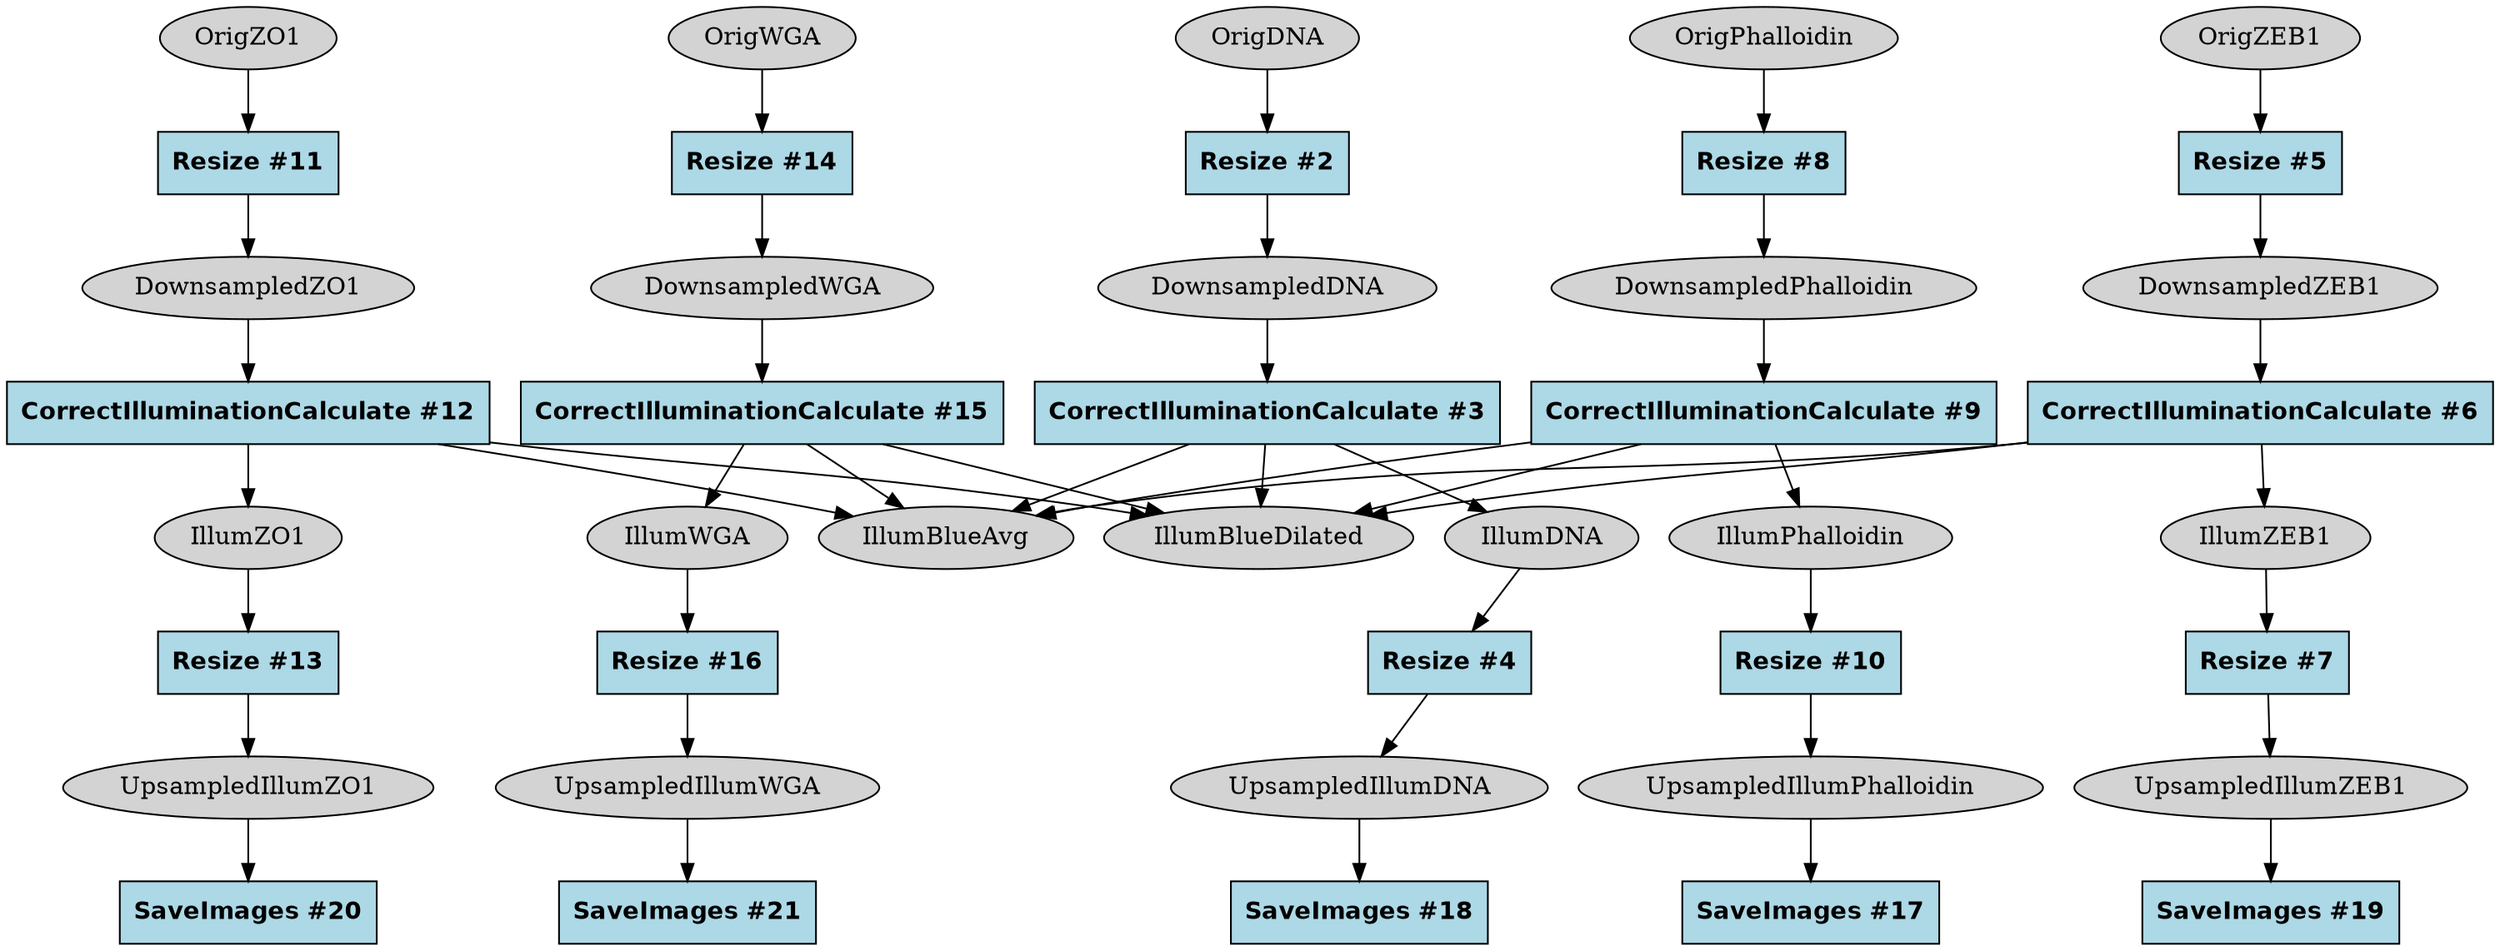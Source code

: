 strict digraph {
CorrectIlluminationCalculate_234e2b9c [type=module, label="CorrectIlluminationCalculate #15", module_name=CorrectIlluminationCalculate, module_num=15, original_num=15, stable_id="CorrectIlluminationCalculate_234e2b9c", enabled=True, shape=box, style=filled, fillcolor=lightblue, fontname="Helvetica-Bold"];
CorrectIlluminationCalculate_3c7c847 [type=module, label="CorrectIlluminationCalculate #12", module_name=CorrectIlluminationCalculate, module_num=12, original_num=12, stable_id="CorrectIlluminationCalculate_3c7c847", enabled=True, shape=box, style=filled, fillcolor=lightblue, fontname="Helvetica-Bold"];
CorrectIlluminationCalculate_6119896 [type=module, label="CorrectIlluminationCalculate #3", module_name=CorrectIlluminationCalculate, module_num=3, original_num=3, stable_id="CorrectIlluminationCalculate_6119896", enabled=True, shape=box, style=filled, fillcolor=lightblue, fontname="Helvetica-Bold"];
CorrectIlluminationCalculate_d8837178 [type=module, label="CorrectIlluminationCalculate #6", module_name=CorrectIlluminationCalculate, module_num=6, original_num=6, stable_id="CorrectIlluminationCalculate_d8837178", enabled=True, shape=box, style=filled, fillcolor=lightblue, fontname="Helvetica-Bold"];
CorrectIlluminationCalculate_ea7f4fef [type=module, label="CorrectIlluminationCalculate #9", module_name=CorrectIlluminationCalculate, module_num=9, original_num=9, stable_id="CorrectIlluminationCalculate_ea7f4fef", enabled=True, shape=box, style=filled, fillcolor=lightblue, fontname="Helvetica-Bold"];
Resize_1dadb23b [type=module, label="Resize #4", module_name=Resize, module_num=4, original_num=4, stable_id="Resize_1dadb23b", enabled=True, shape=box, style=filled, fillcolor=lightblue, fontname="Helvetica-Bold"];
Resize_4d798a06 [type=module, label="Resize #2", module_name=Resize, module_num=2, original_num=2, stable_id="Resize_4d798a06", enabled=True, shape=box, style=filled, fillcolor=lightblue, fontname="Helvetica-Bold"];
Resize_5490337f [type=module, label="Resize #14", module_name=Resize, module_num=14, original_num=14, stable_id="Resize_5490337f", enabled=True, shape=box, style=filled, fillcolor=lightblue, fontname="Helvetica-Bold"];
Resize_58c1521d [type=module, label="Resize #13", module_name=Resize, module_num=13, original_num=13, stable_id="Resize_58c1521d", enabled=True, shape=box, style=filled, fillcolor=lightblue, fontname="Helvetica-Bold"];
Resize_7404477f [type=module, label="Resize #8", module_name=Resize, module_num=8, original_num=8, stable_id="Resize_7404477f", enabled=True, shape=box, style=filled, fillcolor=lightblue, fontname="Helvetica-Bold"];
Resize_78f96317 [type=module, label="Resize #11", module_name=Resize, module_num=11, original_num=11, stable_id="Resize_78f96317", enabled=True, shape=box, style=filled, fillcolor=lightblue, fontname="Helvetica-Bold"];
Resize_9ba1e9cd [type=module, label="Resize #10", module_name=Resize, module_num=10, original_num=10, stable_id="Resize_9ba1e9cd", enabled=True, shape=box, style=filled, fillcolor=lightblue, fontname="Helvetica-Bold"];
Resize_b89aaaaa [type=module, label="Resize #16", module_name=Resize, module_num=16, original_num=16, stable_id="Resize_b89aaaaa", enabled=True, shape=box, style=filled, fillcolor=lightblue, fontname="Helvetica-Bold"];
Resize_dbb913df [type=module, label="Resize #5", module_name=Resize, module_num=5, original_num=5, stable_id="Resize_dbb913df", enabled=True, shape=box, style=filled, fillcolor=lightblue, fontname="Helvetica-Bold"];
Resize_e4782e9f [type=module, label="Resize #7", module_name=Resize, module_num=7, original_num=7, stable_id="Resize_e4782e9f", enabled=True, shape=box, style=filled, fillcolor=lightblue, fontname="Helvetica-Bold"];
SaveImages_48044cd8 [type=module, label="SaveImages #19", module_name=SaveImages, module_num=19, original_num=19, stable_id="SaveImages_48044cd8", enabled=True, shape=box, style=filled, fillcolor=lightblue, fontname="Helvetica-Bold"];
SaveImages_562f404f [type=module, label="SaveImages #17", module_name=SaveImages, module_num=17, original_num=17, stable_id="SaveImages_562f404f", enabled=True, shape=box, style=filled, fillcolor=lightblue, fontname="Helvetica-Bold"];
SaveImages_6120c89b [type=module, label="SaveImages #18", module_name=SaveImages, module_num=18, original_num=18, stable_id="SaveImages_6120c89b", enabled=True, shape=box, style=filled, fillcolor=lightblue, fontname="Helvetica-Bold"];
SaveImages_9e436c61 [type=module, label="SaveImages #21", module_name=SaveImages, module_num=21, original_num=21, stable_id="SaveImages_9e436c61", enabled=True, shape=box, style=filled, fillcolor=lightblue, fontname="Helvetica-Bold"];
SaveImages_a3934e1f [type=module, label="SaveImages #20", module_name=SaveImages, module_num=20, original_num=20, stable_id="SaveImages_a3934e1f", enabled=True, shape=box, style=filled, fillcolor=lightblue, fontname="Helvetica-Bold"];
image__DownsampledDNA [type=image, label=DownsampledDNA, shape=ellipse, style=filled, fillcolor=lightgray];
image__DownsampledPhalloidin [type=image, label=DownsampledPhalloidin, shape=ellipse, style=filled, fillcolor=lightgray];
image__DownsampledWGA [type=image, label=DownsampledWGA, shape=ellipse, style=filled, fillcolor=lightgray];
image__DownsampledZEB1 [type=image, label=DownsampledZEB1, shape=ellipse, style=filled, fillcolor=lightgray];
image__DownsampledZO1 [type=image, label=DownsampledZO1, shape=ellipse, style=filled, fillcolor=lightgray];
image__IllumBlueAvg [type=image, label=IllumBlueAvg, shape=ellipse, style=filled, fillcolor=lightgray];
image__IllumBlueDilated [type=image, label=IllumBlueDilated, shape=ellipse, style=filled, fillcolor=lightgray];
image__IllumDNA [type=image, label=IllumDNA, shape=ellipse, style=filled, fillcolor=lightgray];
image__IllumPhalloidin [type=image, label=IllumPhalloidin, shape=ellipse, style=filled, fillcolor=lightgray];
image__IllumWGA [type=image, label=IllumWGA, shape=ellipse, style=filled, fillcolor=lightgray];
image__IllumZEB1 [type=image, label=IllumZEB1, shape=ellipse, style=filled, fillcolor=lightgray];
image__IllumZO1 [type=image, label=IllumZO1, shape=ellipse, style=filled, fillcolor=lightgray];
image__OrigDNA [type=image, label=OrigDNA, shape=ellipse, style=filled, fillcolor=lightgray];
image__OrigPhalloidin [type=image, label=OrigPhalloidin, shape=ellipse, style=filled, fillcolor=lightgray];
image__OrigWGA [type=image, label=OrigWGA, shape=ellipse, style=filled, fillcolor=lightgray];
image__OrigZEB1 [type=image, label=OrigZEB1, shape=ellipse, style=filled, fillcolor=lightgray];
image__OrigZO1 [type=image, label=OrigZO1, shape=ellipse, style=filled, fillcolor=lightgray];
image__UpsampledIllumDNA [type=image, label=UpsampledIllumDNA, shape=ellipse, style=filled, fillcolor=lightgray];
image__UpsampledIllumPhalloidin [type=image, label=UpsampledIllumPhalloidin, shape=ellipse, style=filled, fillcolor=lightgray];
image__UpsampledIllumWGA [type=image, label=UpsampledIllumWGA, shape=ellipse, style=filled, fillcolor=lightgray];
image__UpsampledIllumZEB1 [type=image, label=UpsampledIllumZEB1, shape=ellipse, style=filled, fillcolor=lightgray];
image__UpsampledIllumZO1 [type=image, label=UpsampledIllumZO1, shape=ellipse, style=filled, fillcolor=lightgray];
CorrectIlluminationCalculate_234e2b9c -> image__IllumBlueAvg [type="image_output"];
CorrectIlluminationCalculate_234e2b9c -> image__IllumBlueDilated [type="image_output"];
CorrectIlluminationCalculate_234e2b9c -> image__IllumWGA [type="image_output"];
CorrectIlluminationCalculate_3c7c847 -> image__IllumBlueAvg [type="image_output"];
CorrectIlluminationCalculate_3c7c847 -> image__IllumBlueDilated [type="image_output"];
CorrectIlluminationCalculate_3c7c847 -> image__IllumZO1 [type="image_output"];
CorrectIlluminationCalculate_6119896 -> image__IllumBlueAvg [type="image_output"];
CorrectIlluminationCalculate_6119896 -> image__IllumBlueDilated [type="image_output"];
CorrectIlluminationCalculate_6119896 -> image__IllumDNA [type="image_output"];
CorrectIlluminationCalculate_d8837178 -> image__IllumBlueAvg [type="image_output"];
CorrectIlluminationCalculate_d8837178 -> image__IllumBlueDilated [type="image_output"];
CorrectIlluminationCalculate_d8837178 -> image__IllumZEB1 [type="image_output"];
CorrectIlluminationCalculate_ea7f4fef -> image__IllumBlueAvg [type="image_output"];
CorrectIlluminationCalculate_ea7f4fef -> image__IllumBlueDilated [type="image_output"];
CorrectIlluminationCalculate_ea7f4fef -> image__IllumPhalloidin [type="image_output"];
Resize_1dadb23b -> image__UpsampledIllumDNA [type="image_output"];
Resize_4d798a06 -> image__DownsampledDNA [type="image_output"];
Resize_5490337f -> image__DownsampledWGA [type="image_output"];
Resize_58c1521d -> image__UpsampledIllumZO1 [type="image_output"];
Resize_7404477f -> image__DownsampledPhalloidin [type="image_output"];
Resize_78f96317 -> image__DownsampledZO1 [type="image_output"];
Resize_9ba1e9cd -> image__UpsampledIllumPhalloidin [type="image_output"];
Resize_b89aaaaa -> image__UpsampledIllumWGA [type="image_output"];
Resize_dbb913df -> image__DownsampledZEB1 [type="image_output"];
Resize_e4782e9f -> image__UpsampledIllumZEB1 [type="image_output"];
image__DownsampledDNA -> CorrectIlluminationCalculate_6119896 [type="image_input"];
image__DownsampledPhalloidin -> CorrectIlluminationCalculate_ea7f4fef [type="image_input"];
image__DownsampledWGA -> CorrectIlluminationCalculate_234e2b9c [type="image_input"];
image__DownsampledZEB1 -> CorrectIlluminationCalculate_d8837178 [type="image_input"];
image__DownsampledZO1 -> CorrectIlluminationCalculate_3c7c847 [type="image_input"];
image__IllumDNA -> Resize_1dadb23b [type="image_input"];
image__IllumPhalloidin -> Resize_9ba1e9cd [type="image_input"];
image__IllumWGA -> Resize_b89aaaaa [type="image_input"];
image__IllumZEB1 -> Resize_e4782e9f [type="image_input"];
image__IllumZO1 -> Resize_58c1521d [type="image_input"];
image__OrigDNA -> Resize_4d798a06 [type="image_input"];
image__OrigPhalloidin -> Resize_7404477f [type="image_input"];
image__OrigWGA -> Resize_5490337f [type="image_input"];
image__OrigZEB1 -> Resize_dbb913df [type="image_input"];
image__OrigZO1 -> Resize_78f96317 [type="image_input"];
image__UpsampledIllumDNA -> SaveImages_6120c89b [type="image_input"];
image__UpsampledIllumPhalloidin -> SaveImages_562f404f [type="image_input"];
image__UpsampledIllumWGA -> SaveImages_9e436c61 [type="image_input"];
image__UpsampledIllumZEB1 -> SaveImages_48044cd8 [type="image_input"];
image__UpsampledIllumZO1 -> SaveImages_a3934e1f [type="image_input"];
}
